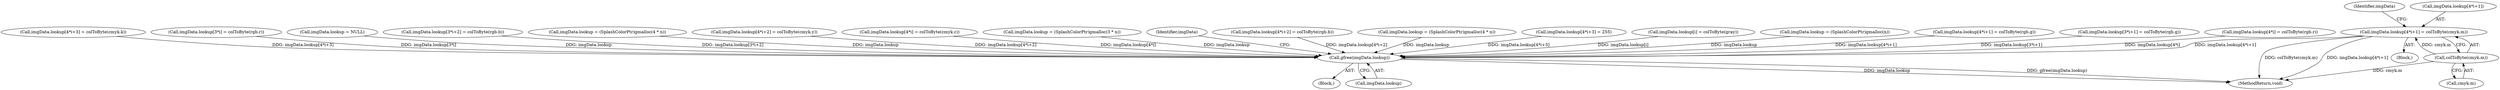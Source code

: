 digraph "0_poppler_7b2d314a61fd0e12f47c62996cb49ec0d1ba747a_10@array" {
"1000469" [label="(Call,imgData.lookup[4*i+1] = colToByte(cmyk.m))"];
"1000479" [label="(Call,colToByte(cmyk.m))"];
"1000561" [label="(Call,gfree(imgData.lookup))"];
"1000561" [label="(Call,gfree(imgData.lookup))"];
"1000497" [label="(Call,imgData.lookup[4*i+3] = colToByte(cmyk.k))"];
"1000479" [label="(Call,colToByte(cmyk.m))"];
"1000109" [label="(Block,)"];
"1000486" [label="(Identifier,imgData)"];
"1000302" [label="(Call,imgData.lookup[3*i] = colToByte(rgb.r))"];
"1000469" [label="(Call,imgData.lookup[4*i+1] = colToByte(cmyk.m))"];
"1000569" [label="(MethodReturn,void)"];
"1000213" [label="(Call,imgData.lookup = NULL)"];
"1000480" [label="(Call,cmyk.m)"];
"1000328" [label="(Call,imgData.lookup[3*i+2] = colToByte(rgb.b))"];
"1000427" [label="(Call,imgData.lookup = (SplashColorPtr)gmalloc(4 * n))"];
"1000483" [label="(Call,imgData.lookup[4*i+2] = colToByte(cmyk.y))"];
"1000457" [label="(Call,imgData.lookup[4*i] = colToByte(cmyk.c))"];
"1000272" [label="(Call,imgData.lookup = (SplashColorPtr)gmalloc(3 * n))"];
"1000562" [label="(Call,imgData.lookup)"];
"1000470" [label="(Call,imgData.lookup[4*i+1])"];
"1000566" [label="(Identifier,imgData)"];
"1000400" [label="(Call,imgData.lookup[4*i+2] = colToByte(rgb.b))"];
"1000344" [label="(Call,imgData.lookup = (SplashColorPtr)gmalloc(4 * n))"];
"1000414" [label="(Call,imgData.lookup[4*i+3] = 255)"];
"1000261" [label="(Call,imgData.lookup[i] = colToByte(gray))"];
"1000233" [label="(Call,imgData.lookup = (SplashColorPtr)gmalloc(n))"];
"1000386" [label="(Call,imgData.lookup[4*i+1] = colToByte(rgb.g))"];
"1000314" [label="(Call,imgData.lookup[3*i+1] = colToByte(rgb.g))"];
"1000374" [label="(Call,imgData.lookup[4*i] = colToByte(rgb.r))"];
"1000446" [label="(Block,)"];
"1000469" -> "1000446"  [label="AST: "];
"1000469" -> "1000479"  [label="CFG: "];
"1000470" -> "1000469"  [label="AST: "];
"1000479" -> "1000469"  [label="AST: "];
"1000486" -> "1000469"  [label="CFG: "];
"1000469" -> "1000569"  [label="DDG: colToByte(cmyk.m)"];
"1000469" -> "1000569"  [label="DDG: imgData.lookup[4*i+1]"];
"1000479" -> "1000469"  [label="DDG: cmyk.m"];
"1000469" -> "1000561"  [label="DDG: imgData.lookup[4*i+1]"];
"1000479" -> "1000480"  [label="CFG: "];
"1000480" -> "1000479"  [label="AST: "];
"1000479" -> "1000569"  [label="DDG: cmyk.m"];
"1000561" -> "1000109"  [label="AST: "];
"1000561" -> "1000562"  [label="CFG: "];
"1000562" -> "1000561"  [label="AST: "];
"1000566" -> "1000561"  [label="CFG: "];
"1000561" -> "1000569"  [label="DDG: imgData.lookup"];
"1000561" -> "1000569"  [label="DDG: gfree(imgData.lookup)"];
"1000427" -> "1000561"  [label="DDG: imgData.lookup"];
"1000374" -> "1000561"  [label="DDG: imgData.lookup[4*i]"];
"1000314" -> "1000561"  [label="DDG: imgData.lookup[3*i+1]"];
"1000497" -> "1000561"  [label="DDG: imgData.lookup[4*i+3]"];
"1000302" -> "1000561"  [label="DDG: imgData.lookup[3*i]"];
"1000400" -> "1000561"  [label="DDG: imgData.lookup[4*i+2]"];
"1000213" -> "1000561"  [label="DDG: imgData.lookup"];
"1000261" -> "1000561"  [label="DDG: imgData.lookup[i]"];
"1000483" -> "1000561"  [label="DDG: imgData.lookup[4*i+2]"];
"1000386" -> "1000561"  [label="DDG: imgData.lookup[4*i+1]"];
"1000328" -> "1000561"  [label="DDG: imgData.lookup[3*i+2]"];
"1000272" -> "1000561"  [label="DDG: imgData.lookup"];
"1000414" -> "1000561"  [label="DDG: imgData.lookup[4*i+3]"];
"1000233" -> "1000561"  [label="DDG: imgData.lookup"];
"1000457" -> "1000561"  [label="DDG: imgData.lookup[4*i]"];
"1000344" -> "1000561"  [label="DDG: imgData.lookup"];
}
